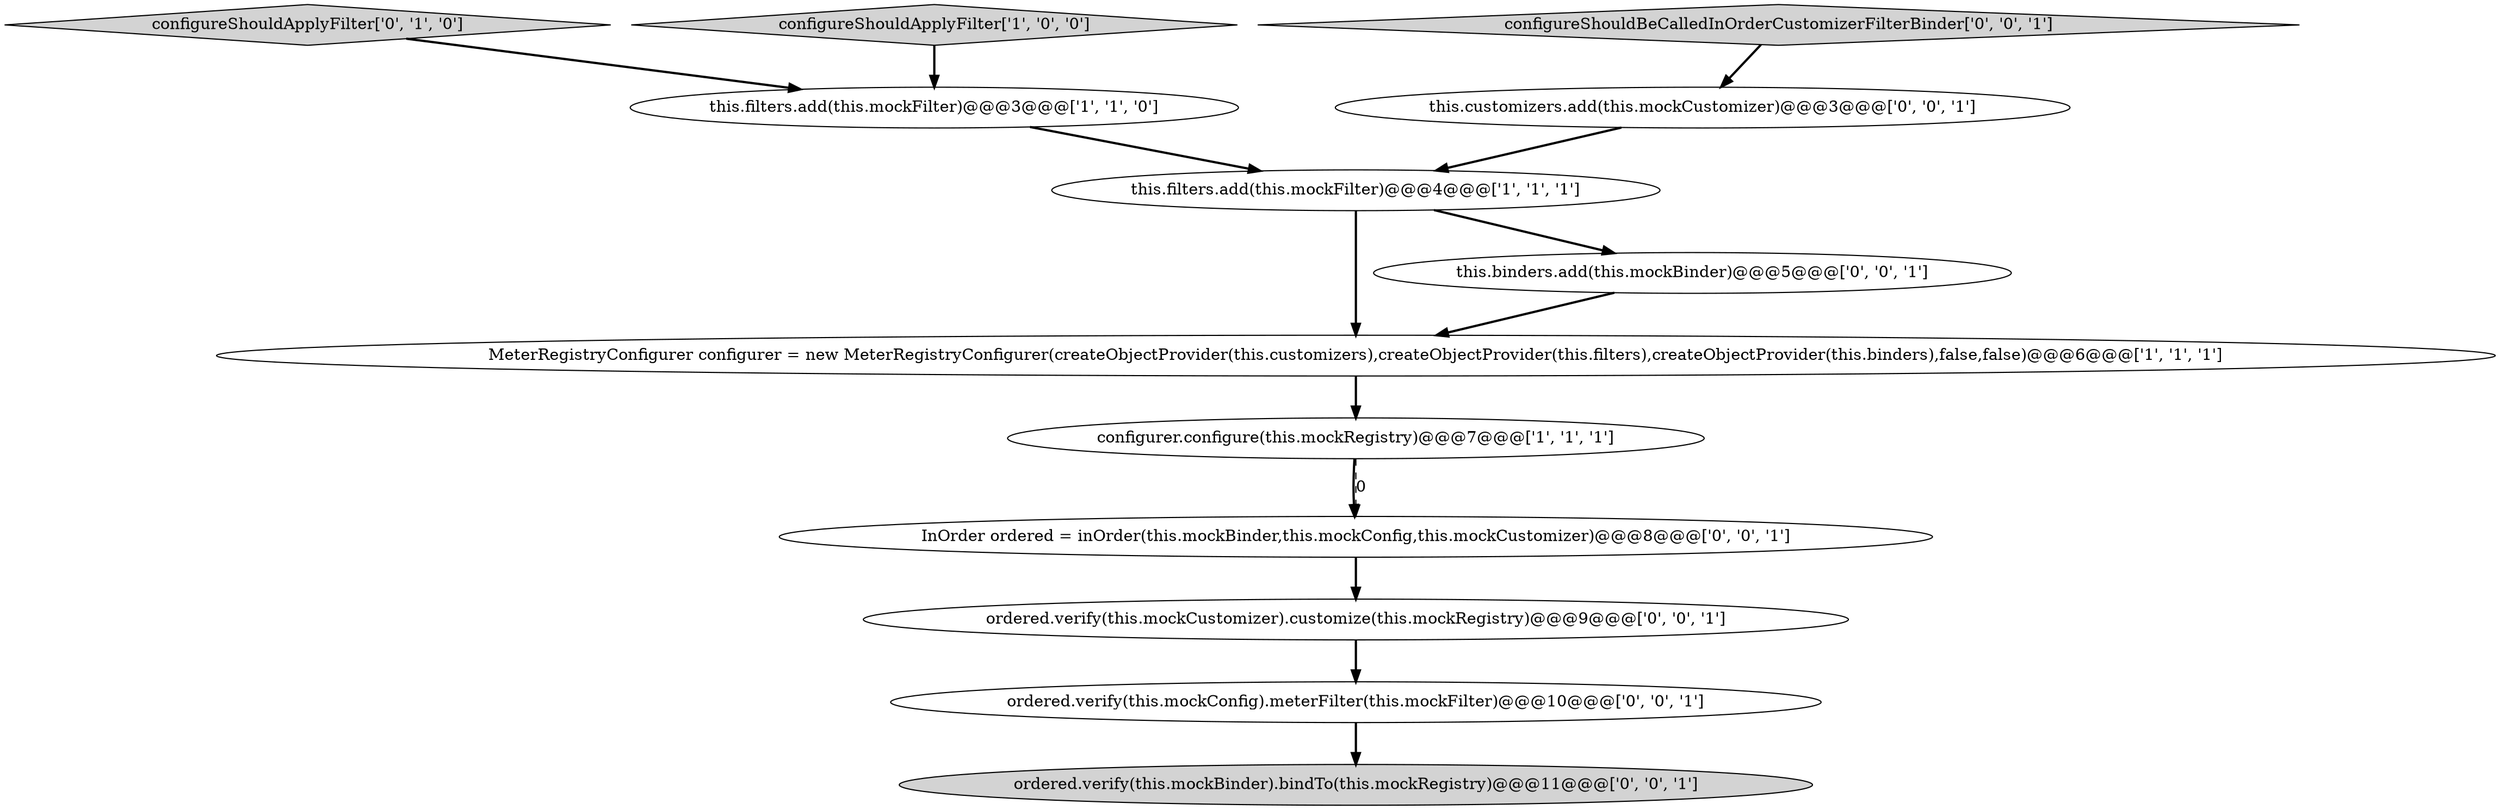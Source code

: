 digraph {
5 [style = filled, label = "configureShouldApplyFilter['0', '1', '0']", fillcolor = lightgray, shape = diamond image = "AAA0AAABBB2BBB"];
9 [style = filled, label = "configureShouldBeCalledInOrderCustomizerFilterBinder['0', '0', '1']", fillcolor = lightgray, shape = diamond image = "AAA0AAABBB3BBB"];
6 [style = filled, label = "this.customizers.add(this.mockCustomizer)@@@3@@@['0', '0', '1']", fillcolor = white, shape = ellipse image = "AAA0AAABBB3BBB"];
7 [style = filled, label = "ordered.verify(this.mockConfig).meterFilter(this.mockFilter)@@@10@@@['0', '0', '1']", fillcolor = white, shape = ellipse image = "AAA0AAABBB3BBB"];
3 [style = filled, label = "this.filters.add(this.mockFilter)@@@4@@@['1', '1', '1']", fillcolor = white, shape = ellipse image = "AAA0AAABBB1BBB"];
0 [style = filled, label = "configurer.configure(this.mockRegistry)@@@7@@@['1', '1', '1']", fillcolor = white, shape = ellipse image = "AAA0AAABBB1BBB"];
10 [style = filled, label = "InOrder ordered = inOrder(this.mockBinder,this.mockConfig,this.mockCustomizer)@@@8@@@['0', '0', '1']", fillcolor = white, shape = ellipse image = "AAA0AAABBB3BBB"];
4 [style = filled, label = "MeterRegistryConfigurer configurer = new MeterRegistryConfigurer(createObjectProvider(this.customizers),createObjectProvider(this.filters),createObjectProvider(this.binders),false,false)@@@6@@@['1', '1', '1']", fillcolor = white, shape = ellipse image = "AAA0AAABBB1BBB"];
11 [style = filled, label = "ordered.verify(this.mockCustomizer).customize(this.mockRegistry)@@@9@@@['0', '0', '1']", fillcolor = white, shape = ellipse image = "AAA0AAABBB3BBB"];
12 [style = filled, label = "ordered.verify(this.mockBinder).bindTo(this.mockRegistry)@@@11@@@['0', '0', '1']", fillcolor = lightgray, shape = ellipse image = "AAA0AAABBB3BBB"];
8 [style = filled, label = "this.binders.add(this.mockBinder)@@@5@@@['0', '0', '1']", fillcolor = white, shape = ellipse image = "AAA0AAABBB3BBB"];
2 [style = filled, label = "this.filters.add(this.mockFilter)@@@3@@@['1', '1', '0']", fillcolor = white, shape = ellipse image = "AAA0AAABBB1BBB"];
1 [style = filled, label = "configureShouldApplyFilter['1', '0', '0']", fillcolor = lightgray, shape = diamond image = "AAA0AAABBB1BBB"];
6->3 [style = bold, label=""];
5->2 [style = bold, label=""];
1->2 [style = bold, label=""];
0->10 [style = bold, label=""];
9->6 [style = bold, label=""];
8->4 [style = bold, label=""];
0->10 [style = dashed, label="0"];
7->12 [style = bold, label=""];
3->4 [style = bold, label=""];
3->8 [style = bold, label=""];
11->7 [style = bold, label=""];
2->3 [style = bold, label=""];
4->0 [style = bold, label=""];
10->11 [style = bold, label=""];
}
